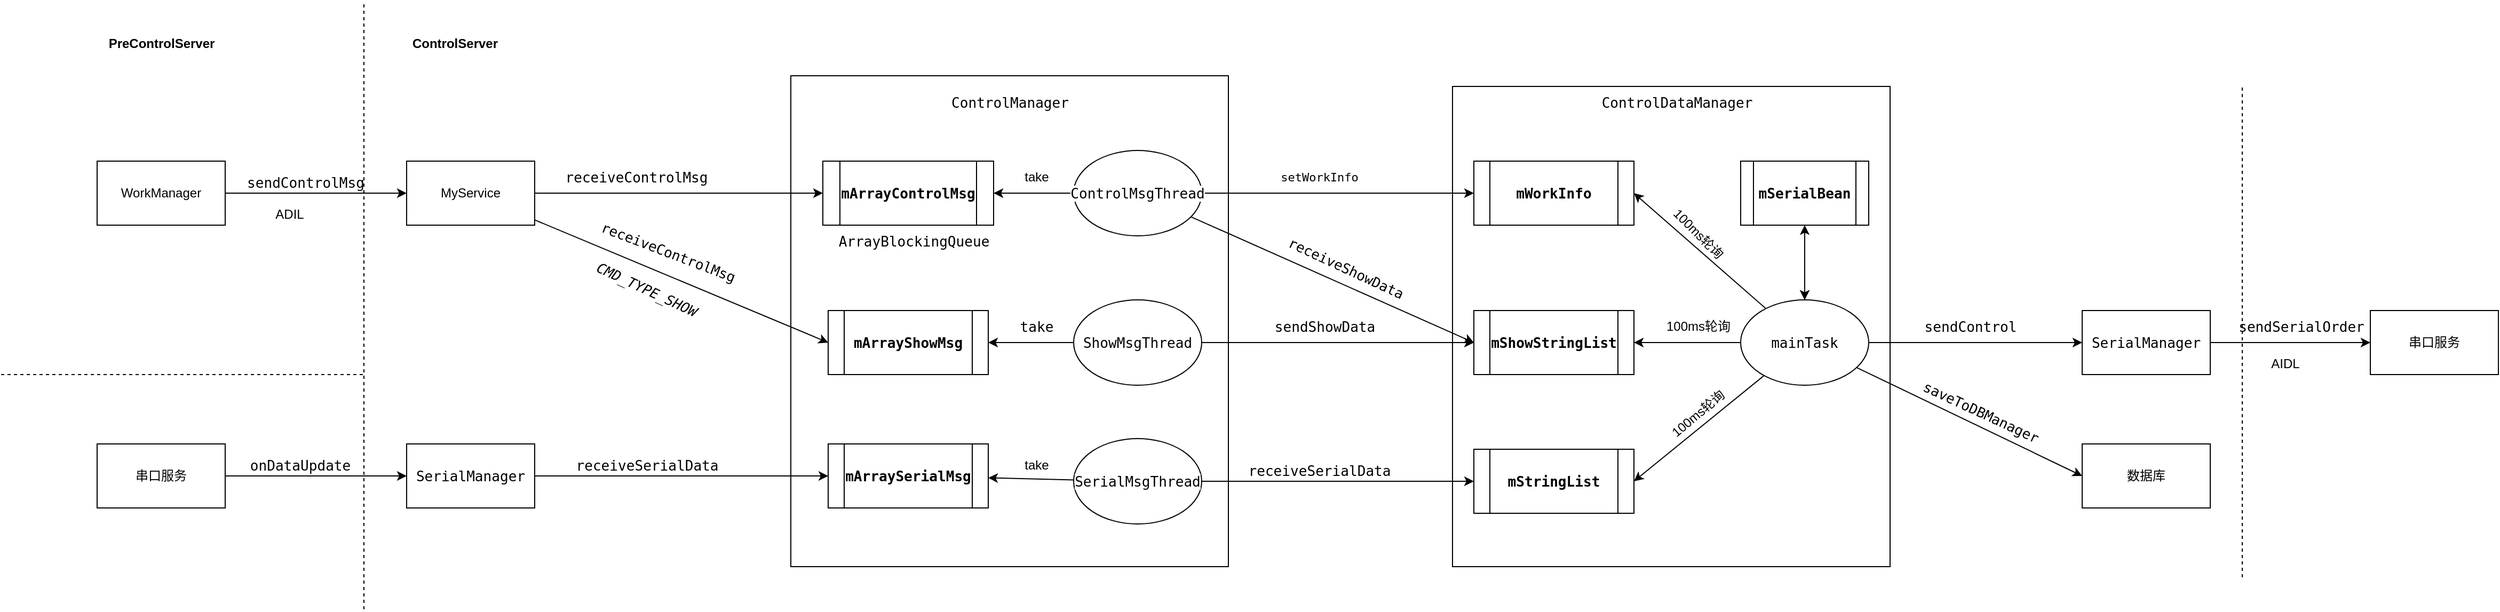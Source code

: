<mxfile version="14.8.2" type="github">
  <diagram id="GXnI0iMTj2cHC1lOnszO" name="Page-1">
    <mxGraphModel dx="1862" dy="594" grid="1" gridSize="10" guides="1" tooltips="1" connect="1" arrows="1" fold="1" page="1" pageScale="1" pageWidth="827" pageHeight="1169" math="0" shadow="0">
      <root>
        <mxCell id="0" />
        <mxCell id="1" parent="0" />
        <mxCell id="vF5ghhq5Yg48Jj5as7LA-7" value="" style="rounded=0;whiteSpace=wrap;html=1;" parent="1" vertex="1">
          <mxGeometry x="540" y="110" width="410" height="450" as="geometry" />
        </mxCell>
        <mxCell id="vF5ghhq5Yg48Jj5as7LA-6" value="" style="rounded=0;whiteSpace=wrap;html=1;" parent="1" vertex="1">
          <mxGeometry x="-80" y="100" width="410" height="460" as="geometry" />
        </mxCell>
        <mxCell id="vF5ghhq5Yg48Jj5as7LA-2" value="&lt;pre style=&quot;background-color: rgb(255 , 255 , 255) ; font-family: &amp;#34;jetbrains mono&amp;#34; , monospace ; font-size: 9.8pt&quot;&gt;ControlManager&lt;/pre&gt;" style="text;html=1;align=center;verticalAlign=middle;resizable=0;points=[];autosize=1;strokeColor=none;" parent="1" vertex="1">
          <mxGeometry x="70" y="100" width="110" height="50" as="geometry" />
        </mxCell>
        <mxCell id="JdYMFB5UEBQZJn8opRw6-7" style="rounded=0;orthogonalLoop=1;jettySize=auto;html=1;entryX=0;entryY=0.5;entryDx=0;entryDy=0;" edge="1" parent="1" source="vF5ghhq5Yg48Jj5as7LA-3" target="JdYMFB5UEBQZJn8opRw6-5">
          <mxGeometry relative="1" as="geometry" />
        </mxCell>
        <mxCell id="JdYMFB5UEBQZJn8opRw6-15" style="edgeStyle=none;rounded=0;orthogonalLoop=1;jettySize=auto;html=1;entryX=0;entryY=0.5;entryDx=0;entryDy=0;" edge="1" parent="1" source="vF5ghhq5Yg48Jj5as7LA-3" target="JdYMFB5UEBQZJn8opRw6-14">
          <mxGeometry relative="1" as="geometry" />
        </mxCell>
        <mxCell id="JdYMFB5UEBQZJn8opRw6-89" style="edgeStyle=none;rounded=0;orthogonalLoop=1;jettySize=auto;html=1;" edge="1" parent="1" source="vF5ghhq5Yg48Jj5as7LA-3" target="JdYMFB5UEBQZJn8opRw6-8">
          <mxGeometry relative="1" as="geometry" />
        </mxCell>
        <mxCell id="vF5ghhq5Yg48Jj5as7LA-3" value="&lt;pre style=&quot;background-color: rgb(255 , 255 , 255) ; font-family: &amp;#34;jetbrains mono&amp;#34; , monospace ; font-size: 9.8pt&quot;&gt;ControlMsgThread&lt;/pre&gt;" style="ellipse;whiteSpace=wrap;html=1;" parent="1" vertex="1">
          <mxGeometry x="185" y="170" width="120" height="80" as="geometry" />
        </mxCell>
        <mxCell id="JdYMFB5UEBQZJn8opRw6-46" style="edgeStyle=none;rounded=0;orthogonalLoop=1;jettySize=auto;html=1;" edge="1" parent="1" source="vF5ghhq5Yg48Jj5as7LA-4" target="JdYMFB5UEBQZJn8opRw6-14">
          <mxGeometry relative="1" as="geometry" />
        </mxCell>
        <mxCell id="JdYMFB5UEBQZJn8opRw6-91" style="edgeStyle=none;rounded=0;orthogonalLoop=1;jettySize=auto;html=1;entryX=1;entryY=0.5;entryDx=0;entryDy=0;" edge="1" parent="1" source="vF5ghhq5Yg48Jj5as7LA-4" target="JdYMFB5UEBQZJn8opRw6-40">
          <mxGeometry relative="1" as="geometry" />
        </mxCell>
        <mxCell id="vF5ghhq5Yg48Jj5as7LA-4" value="&lt;pre style=&quot;background-color: rgb(255 , 255 , 255) ; font-family: &amp;#34;jetbrains mono&amp;#34; , monospace ; font-size: 9.8pt&quot;&gt;ShowMsgThread&lt;/pre&gt;" style="ellipse;whiteSpace=wrap;html=1;" parent="1" vertex="1">
          <mxGeometry x="185" y="310" width="120" height="80" as="geometry" />
        </mxCell>
        <mxCell id="JdYMFB5UEBQZJn8opRw6-63" style="edgeStyle=none;rounded=0;orthogonalLoop=1;jettySize=auto;html=1;entryX=0;entryY=0.5;entryDx=0;entryDy=0;" edge="1" parent="1" source="vF5ghhq5Yg48Jj5as7LA-5" target="JdYMFB5UEBQZJn8opRw6-62">
          <mxGeometry relative="1" as="geometry" />
        </mxCell>
        <mxCell id="JdYMFB5UEBQZJn8opRw6-92" style="edgeStyle=none;rounded=0;orthogonalLoop=1;jettySize=auto;html=1;" edge="1" parent="1" source="vF5ghhq5Yg48Jj5as7LA-5" target="JdYMFB5UEBQZJn8opRw6-49">
          <mxGeometry relative="1" as="geometry" />
        </mxCell>
        <mxCell id="vF5ghhq5Yg48Jj5as7LA-5" value="&lt;pre style=&quot;background-color: rgb(255 , 255 , 255) ; font-family: &amp;#34;jetbrains mono&amp;#34; , monospace ; font-size: 9.8pt&quot;&gt;SerialMsgThread&lt;/pre&gt;" style="ellipse;whiteSpace=wrap;html=1;" parent="1" vertex="1">
          <mxGeometry x="185" y="440" width="120" height="80" as="geometry" />
        </mxCell>
        <mxCell id="JdYMFB5UEBQZJn8opRw6-5" value="&lt;pre style=&quot;background-color: rgb(255 , 255 , 255) ; font-family: &amp;#34;jetbrains mono&amp;#34; , monospace ; font-size: 9.8pt&quot;&gt;&lt;span style=&quot;font-weight: bold&quot;&gt;mWorkInfo&lt;/span&gt;&lt;/pre&gt;" style="shape=process;whiteSpace=wrap;html=1;backgroundOutline=1;" vertex="1" parent="1">
          <mxGeometry x="560" y="180" width="150" height="60" as="geometry" />
        </mxCell>
        <mxCell id="JdYMFB5UEBQZJn8opRw6-6" style="rounded=0;orthogonalLoop=1;jettySize=auto;html=1;entryX=1;entryY=0.5;entryDx=0;entryDy=0;" edge="1" parent="1" source="vF5ghhq5Yg48Jj5as7LA-8" target="JdYMFB5UEBQZJn8opRw6-5">
          <mxGeometry relative="1" as="geometry" />
        </mxCell>
        <mxCell id="vF5ghhq5Yg48Jj5as7LA-13" value="100ms轮询" style="text;html=1;align=center;verticalAlign=middle;resizable=0;points=[];autosize=1;strokeColor=none;" parent="1" vertex="1">
          <mxGeometry x="730" y="325" width="80" height="20" as="geometry" />
        </mxCell>
        <mxCell id="JdYMFB5UEBQZJn8opRw6-8" value="&lt;pre style=&quot;background-color: rgb(255 , 255 , 255) ; font-family: &amp;#34;jetbrains mono&amp;#34; , monospace ; font-size: 9.8pt&quot;&gt;&lt;span style=&quot;font-weight: bold&quot;&gt;mArrayControlMsg&lt;/span&gt;&lt;/pre&gt;" style="shape=process;whiteSpace=wrap;html=1;backgroundOutline=1;" vertex="1" parent="1">
          <mxGeometry x="-50" y="180" width="160" height="60" as="geometry" />
        </mxCell>
        <mxCell id="JdYMFB5UEBQZJn8opRw6-10" value="take" style="text;html=1;align=center;verticalAlign=middle;resizable=0;points=[];autosize=1;strokeColor=none;" vertex="1" parent="1">
          <mxGeometry x="130" y="185" width="40" height="20" as="geometry" />
        </mxCell>
        <mxCell id="JdYMFB5UEBQZJn8opRw6-11" value="&lt;pre style=&quot;background-color: rgb(255 , 255 , 255) ; font-family: &amp;#34;jetbrains mono&amp;#34; , monospace ; font-size: 9.8pt&quot;&gt;ArrayBlockingQueue&lt;/pre&gt;" style="text;html=1;align=center;verticalAlign=middle;resizable=0;points=[];autosize=1;strokeColor=none;" vertex="1" parent="1">
          <mxGeometry x="-35" y="230" width="140" height="50" as="geometry" />
        </mxCell>
        <mxCell id="JdYMFB5UEBQZJn8opRw6-14" value="&lt;pre style=&quot;background-color: rgb(255 , 255 , 255) ; font-family: &amp;#34;jetbrains mono&amp;#34; , monospace ; font-size: 9.8pt&quot;&gt;&lt;span style=&quot;font-weight: bold&quot;&gt;mShowStringList&lt;/span&gt;&lt;/pre&gt;" style="shape=process;whiteSpace=wrap;html=1;backgroundOutline=1;" vertex="1" parent="1">
          <mxGeometry x="560" y="320" width="150" height="60" as="geometry" />
        </mxCell>
        <mxCell id="JdYMFB5UEBQZJn8opRw6-17" style="edgeStyle=none;rounded=0;orthogonalLoop=1;jettySize=auto;html=1;entryX=1;entryY=0.5;entryDx=0;entryDy=0;" edge="1" parent="1" source="vF5ghhq5Yg48Jj5as7LA-8" target="JdYMFB5UEBQZJn8opRw6-14">
          <mxGeometry relative="1" as="geometry" />
        </mxCell>
        <mxCell id="JdYMFB5UEBQZJn8opRw6-18" value="100ms轮询" style="text;html=1;align=center;verticalAlign=middle;resizable=0;points=[];autosize=1;strokeColor=none;rotation=45;" vertex="1" parent="1">
          <mxGeometry x="730" y="238" width="80" height="20" as="geometry" />
        </mxCell>
        <mxCell id="JdYMFB5UEBQZJn8opRw6-19" value="&lt;pre style=&quot;background-color: rgb(255 , 255 , 255) ; font-family: &amp;#34;jetbrains mono&amp;#34; , monospace&quot;&gt;&lt;font style=&quot;font-size: 11px&quot;&gt;setWorkInfo&lt;/font&gt;&lt;/pre&gt;" style="text;html=1;align=center;verticalAlign=middle;resizable=0;points=[];autosize=1;strokeColor=none;rotation=0;" vertex="1" parent="1">
          <mxGeometry x="375" y="175" width="80" height="40" as="geometry" />
        </mxCell>
        <mxCell id="JdYMFB5UEBQZJn8opRw6-20" value="&lt;pre style=&quot;background-color: rgb(255 , 255 , 255) ; font-family: &amp;#34;jetbrains mono&amp;#34; , monospace&quot;&gt;&lt;font style=&quot;font-size: 13px&quot;&gt;receiveShowData&lt;/font&gt;&lt;/pre&gt;" style="text;html=1;align=center;verticalAlign=middle;resizable=0;points=[];autosize=1;strokeColor=none;rotation=25;" vertex="1" parent="1">
          <mxGeometry x="380" y="260" width="120" height="40" as="geometry" />
        </mxCell>
        <mxCell id="JdYMFB5UEBQZJn8opRw6-27" style="edgeStyle=none;rounded=0;orthogonalLoop=1;jettySize=auto;html=1;entryX=0;entryY=0.5;entryDx=0;entryDy=0;" edge="1" parent="1" source="JdYMFB5UEBQZJn8opRw6-26" target="JdYMFB5UEBQZJn8opRw6-8">
          <mxGeometry relative="1" as="geometry" />
        </mxCell>
        <mxCell id="JdYMFB5UEBQZJn8opRw6-41" style="edgeStyle=none;rounded=0;orthogonalLoop=1;jettySize=auto;html=1;entryX=0;entryY=0.5;entryDx=0;entryDy=0;" edge="1" parent="1" source="JdYMFB5UEBQZJn8opRw6-26" target="JdYMFB5UEBQZJn8opRw6-40">
          <mxGeometry relative="1" as="geometry" />
        </mxCell>
        <mxCell id="JdYMFB5UEBQZJn8opRw6-26" value="MyService" style="rounded=0;whiteSpace=wrap;html=1;" vertex="1" parent="1">
          <mxGeometry x="-440" y="180" width="120" height="60" as="geometry" />
        </mxCell>
        <mxCell id="JdYMFB5UEBQZJn8opRw6-29" value="&lt;pre style=&quot;background-color: rgb(255 , 255 , 255) ; font-family: &amp;#34;jetbrains mono&amp;#34; , monospace ; font-size: 9.8pt&quot;&gt;&lt;br&gt;&lt;/pre&gt;" style="text;html=1;align=center;verticalAlign=middle;resizable=0;points=[];autosize=1;strokeColor=none;" vertex="1" parent="1">
          <mxGeometry x="-255" y="170" width="20" height="50" as="geometry" />
        </mxCell>
        <mxCell id="JdYMFB5UEBQZJn8opRw6-32" style="edgeStyle=none;rounded=0;orthogonalLoop=1;jettySize=auto;html=1;entryX=0;entryY=0.5;entryDx=0;entryDy=0;" edge="1" parent="1" source="JdYMFB5UEBQZJn8opRw6-31" target="JdYMFB5UEBQZJn8opRw6-26">
          <mxGeometry relative="1" as="geometry" />
        </mxCell>
        <mxCell id="JdYMFB5UEBQZJn8opRw6-31" value="WorkManager" style="rounded=0;whiteSpace=wrap;html=1;" vertex="1" parent="1">
          <mxGeometry x="-730" y="180" width="120" height="60" as="geometry" />
        </mxCell>
        <mxCell id="JdYMFB5UEBQZJn8opRw6-33" value="&lt;pre style=&quot;background-color: rgb(255 , 255 , 255) ; font-family: &amp;#34;jetbrains mono&amp;#34; , monospace ; font-size: 9.8pt&quot;&gt;sendControlMsg&lt;/pre&gt;" style="text;html=1;align=center;verticalAlign=middle;resizable=0;points=[];autosize=1;strokeColor=none;" vertex="1" parent="1">
          <mxGeometry x="-590" y="175" width="110" height="50" as="geometry" />
        </mxCell>
        <mxCell id="JdYMFB5UEBQZJn8opRw6-36" value="" style="endArrow=none;dashed=1;html=1;" edge="1" parent="1">
          <mxGeometry width="50" height="50" relative="1" as="geometry">
            <mxPoint x="-480" y="600" as="sourcePoint" />
            <mxPoint x="-480" y="30" as="targetPoint" />
          </mxGeometry>
        </mxCell>
        <mxCell id="JdYMFB5UEBQZJn8opRw6-37" value="&lt;b&gt;PreControlServer&lt;/b&gt;" style="text;html=1;align=center;verticalAlign=middle;resizable=0;points=[];autosize=1;strokeColor=none;" vertex="1" parent="1">
          <mxGeometry x="-730" y="60" width="120" height="20" as="geometry" />
        </mxCell>
        <mxCell id="JdYMFB5UEBQZJn8opRw6-38" value="&lt;b&gt;ControlServer&lt;/b&gt;" style="text;html=1;align=center;verticalAlign=middle;resizable=0;points=[];autosize=1;strokeColor=none;" vertex="1" parent="1">
          <mxGeometry x="-445" y="60" width="100" height="20" as="geometry" />
        </mxCell>
        <mxCell id="JdYMFB5UEBQZJn8opRw6-40" value="&lt;pre style=&quot;background-color: rgb(255 , 255 , 255) ; font-family: &amp;#34;jetbrains mono&amp;#34; , monospace ; font-size: 9.8pt&quot;&gt;&lt;span style=&quot;font-weight: bold&quot;&gt;mArrayShowMsg&lt;/span&gt;&lt;/pre&gt;" style="shape=process;whiteSpace=wrap;html=1;backgroundOutline=1;" vertex="1" parent="1">
          <mxGeometry x="-45" y="320" width="150" height="60" as="geometry" />
        </mxCell>
        <mxCell id="JdYMFB5UEBQZJn8opRw6-42" value="&lt;pre style=&quot;background-color: rgb(255 , 255 , 255) ; font-family: &amp;#34;jetbrains mono&amp;#34; , monospace ; font-size: 9.8pt&quot;&gt;&lt;span style=&quot;font-style: italic&quot;&gt;CMD_TYPE_SHOW&lt;/span&gt;&lt;/pre&gt;" style="text;html=1;align=center;verticalAlign=middle;resizable=0;points=[];autosize=1;strokeColor=none;rotation=25;" vertex="1" parent="1">
          <mxGeometry x="-280" y="275" width="130" height="50" as="geometry" />
        </mxCell>
        <mxCell id="JdYMFB5UEBQZJn8opRw6-44" value="&lt;pre style=&quot;background-color: rgb(255 , 255 , 255) ; font-family: &amp;#34;jetbrains mono&amp;#34; , monospace ; font-size: 9.8pt&quot;&gt;take&lt;/pre&gt;" style="text;html=1;align=center;verticalAlign=middle;resizable=0;points=[];autosize=1;strokeColor=none;" vertex="1" parent="1">
          <mxGeometry x="130" y="310" width="40" height="50" as="geometry" />
        </mxCell>
        <mxCell id="JdYMFB5UEBQZJn8opRw6-49" value="&lt;pre style=&quot;background-color: rgb(255 , 255 , 255) ; font-family: &amp;#34;jetbrains mono&amp;#34; , monospace ; font-size: 9.8pt&quot;&gt;&lt;span style=&quot;font-weight: bold&quot;&gt;mArraySerialMsg&lt;/span&gt;&lt;/pre&gt;" style="shape=process;whiteSpace=wrap;html=1;backgroundOutline=1;" vertex="1" parent="1">
          <mxGeometry x="-45" y="445" width="150" height="60" as="geometry" />
        </mxCell>
        <mxCell id="JdYMFB5UEBQZJn8opRw6-51" value="&lt;span&gt;ADIL&lt;/span&gt;" style="text;html=1;align=center;verticalAlign=middle;resizable=0;points=[];autosize=1;strokeColor=none;" vertex="1" parent="1">
          <mxGeometry x="-570" y="220" width="40" height="20" as="geometry" />
        </mxCell>
        <mxCell id="JdYMFB5UEBQZJn8opRw6-52" value="" style="endArrow=none;dashed=1;html=1;" edge="1" parent="1">
          <mxGeometry width="50" height="50" relative="1" as="geometry">
            <mxPoint x="-820" y="380" as="sourcePoint" />
            <mxPoint x="-480" y="380" as="targetPoint" />
          </mxGeometry>
        </mxCell>
        <mxCell id="JdYMFB5UEBQZJn8opRw6-56" style="edgeStyle=none;rounded=0;orthogonalLoop=1;jettySize=auto;html=1;entryX=0;entryY=0.5;entryDx=0;entryDy=0;" edge="1" parent="1" source="JdYMFB5UEBQZJn8opRw6-54" target="JdYMFB5UEBQZJn8opRw6-55">
          <mxGeometry relative="1" as="geometry" />
        </mxCell>
        <mxCell id="JdYMFB5UEBQZJn8opRw6-54" value="串口服务" style="whiteSpace=wrap;html=1;" vertex="1" parent="1">
          <mxGeometry x="-730" y="445" width="120" height="60" as="geometry" />
        </mxCell>
        <mxCell id="JdYMFB5UEBQZJn8opRw6-87" style="edgeStyle=none;rounded=0;orthogonalLoop=1;jettySize=auto;html=1;" edge="1" parent="1" source="JdYMFB5UEBQZJn8opRw6-55" target="JdYMFB5UEBQZJn8opRw6-49">
          <mxGeometry relative="1" as="geometry" />
        </mxCell>
        <mxCell id="JdYMFB5UEBQZJn8opRw6-55" value="&lt;pre style=&quot;background-color: rgb(255 , 255 , 255) ; font-family: &amp;#34;jetbrains mono&amp;#34; , monospace ; font-size: 9.8pt&quot;&gt;SerialManager&lt;/pre&gt;" style="whiteSpace=wrap;html=1;" vertex="1" parent="1">
          <mxGeometry x="-440" y="445" width="120" height="60" as="geometry" />
        </mxCell>
        <mxCell id="JdYMFB5UEBQZJn8opRw6-57" value="&lt;pre style=&quot;background-color: rgb(255 , 255 , 255) ; font-family: &amp;#34;jetbrains mono&amp;#34; , monospace ; font-size: 9.8pt&quot;&gt;onDataUpdate&lt;/pre&gt;" style="text;html=1;align=center;verticalAlign=middle;resizable=0;points=[];autosize=1;strokeColor=none;" vertex="1" parent="1">
          <mxGeometry x="-590" y="440" width="100" height="50" as="geometry" />
        </mxCell>
        <mxCell id="JdYMFB5UEBQZJn8opRw6-61" value="take" style="text;html=1;align=center;verticalAlign=middle;resizable=0;points=[];autosize=1;strokeColor=none;" vertex="1" parent="1">
          <mxGeometry x="130" y="455" width="40" height="20" as="geometry" />
        </mxCell>
        <mxCell id="JdYMFB5UEBQZJn8opRw6-62" value="&lt;pre style=&quot;background-color: rgb(255 , 255 , 255) ; font-family: &amp;#34;jetbrains mono&amp;#34; , monospace ; font-size: 9.8pt&quot;&gt;&lt;span style=&quot;font-weight: bold&quot;&gt;mStringList&lt;/span&gt;&lt;/pre&gt;" style="shape=process;whiteSpace=wrap;html=1;backgroundOutline=1;" vertex="1" parent="1">
          <mxGeometry x="560" y="450" width="150" height="60" as="geometry" />
        </mxCell>
        <mxCell id="JdYMFB5UEBQZJn8opRw6-64" value="&lt;pre style=&quot;background-color: rgb(255 , 255 , 255) ; font-family: &amp;#34;jetbrains mono&amp;#34; , monospace ; font-size: 9.8pt&quot;&gt;receiveSerialData&lt;/pre&gt;" style="text;html=1;align=center;verticalAlign=middle;resizable=0;points=[];autosize=1;strokeColor=none;" vertex="1" parent="1">
          <mxGeometry x="355" y="445" width="120" height="50" as="geometry" />
        </mxCell>
        <mxCell id="JdYMFB5UEBQZJn8opRw6-65" style="edgeStyle=none;rounded=0;orthogonalLoop=1;jettySize=auto;html=1;entryX=1;entryY=0.5;entryDx=0;entryDy=0;" edge="1" parent="1" source="vF5ghhq5Yg48Jj5as7LA-8" target="JdYMFB5UEBQZJn8opRw6-62">
          <mxGeometry relative="1" as="geometry" />
        </mxCell>
        <mxCell id="JdYMFB5UEBQZJn8opRw6-66" value="100ms轮询" style="text;html=1;align=center;verticalAlign=middle;resizable=0;points=[];autosize=1;strokeColor=none;rotation=-40;" vertex="1" parent="1">
          <mxGeometry x="730" y="407" width="80" height="20" as="geometry" />
        </mxCell>
        <mxCell id="JdYMFB5UEBQZJn8opRw6-71" style="edgeStyle=none;rounded=0;orthogonalLoop=1;jettySize=auto;html=1;" edge="1" parent="1" source="JdYMFB5UEBQZJn8opRw6-67" target="JdYMFB5UEBQZJn8opRw6-70">
          <mxGeometry relative="1" as="geometry" />
        </mxCell>
        <mxCell id="JdYMFB5UEBQZJn8opRw6-67" value="&lt;pre style=&quot;background-color: rgb(255 , 255 , 255) ; font-family: &amp;#34;jetbrains mono&amp;#34; , monospace ; font-size: 9.8pt&quot;&gt;SerialManager&lt;/pre&gt;" style="whiteSpace=wrap;html=1;" vertex="1" parent="1">
          <mxGeometry x="1130" y="320" width="120" height="60" as="geometry" />
        </mxCell>
        <mxCell id="JdYMFB5UEBQZJn8opRw6-68" style="edgeStyle=none;rounded=0;orthogonalLoop=1;jettySize=auto;html=1;entryX=0;entryY=0.5;entryDx=0;entryDy=0;" edge="1" parent="1" source="vF5ghhq5Yg48Jj5as7LA-8" target="JdYMFB5UEBQZJn8opRw6-67">
          <mxGeometry relative="1" as="geometry" />
        </mxCell>
        <mxCell id="JdYMFB5UEBQZJn8opRw6-69" value="&lt;pre style=&quot;background-color: rgb(255 , 255 , 255) ; font-family: &amp;#34;jetbrains mono&amp;#34; , monospace ; font-size: 9.8pt&quot;&gt;sendControl&lt;/pre&gt;" style="text;html=1;align=center;verticalAlign=middle;resizable=0;points=[];autosize=1;strokeColor=none;" vertex="1" parent="1">
          <mxGeometry x="980" y="310" width="90" height="50" as="geometry" />
        </mxCell>
        <mxCell id="JdYMFB5UEBQZJn8opRw6-70" value="串口服务" style="whiteSpace=wrap;html=1;" vertex="1" parent="1">
          <mxGeometry x="1400" y="320" width="120" height="60" as="geometry" />
        </mxCell>
        <mxCell id="JdYMFB5UEBQZJn8opRw6-72" value="&lt;pre style=&quot;background-color: rgb(255 , 255 , 255) ; font-family: &amp;#34;jetbrains mono&amp;#34; , monospace ; font-size: 9.8pt&quot;&gt;sendSerialOrder&lt;/pre&gt;" style="text;html=1;align=center;verticalAlign=middle;resizable=0;points=[];autosize=1;strokeColor=none;" vertex="1" parent="1">
          <mxGeometry x="1280" y="310" width="110" height="50" as="geometry" />
        </mxCell>
        <mxCell id="JdYMFB5UEBQZJn8opRw6-73" value="AIDL" style="text;html=1;align=center;verticalAlign=middle;resizable=0;points=[];autosize=1;strokeColor=none;" vertex="1" parent="1">
          <mxGeometry x="1300" y="360" width="40" height="20" as="geometry" />
        </mxCell>
        <mxCell id="JdYMFB5UEBQZJn8opRw6-74" value="数据库" style="whiteSpace=wrap;html=1;" vertex="1" parent="1">
          <mxGeometry x="1130" y="445" width="120" height="60" as="geometry" />
        </mxCell>
        <mxCell id="JdYMFB5UEBQZJn8opRw6-75" style="edgeStyle=none;rounded=0;orthogonalLoop=1;jettySize=auto;html=1;entryX=0;entryY=0.5;entryDx=0;entryDy=0;" edge="1" parent="1" source="vF5ghhq5Yg48Jj5as7LA-8" target="JdYMFB5UEBQZJn8opRw6-74">
          <mxGeometry relative="1" as="geometry" />
        </mxCell>
        <mxCell id="JdYMFB5UEBQZJn8opRw6-76" value="&lt;pre style=&quot;background-color: rgb(255 , 255 , 255) ; font-family: &amp;#34;jetbrains mono&amp;#34; , monospace ; font-size: 9.8pt&quot;&gt;saveToDBManager&lt;/pre&gt;" style="text;html=1;align=center;verticalAlign=middle;resizable=0;points=[];autosize=1;strokeColor=none;rotation=25;" vertex="1" parent="1">
          <mxGeometry x="970" y="390" width="130" height="50" as="geometry" />
        </mxCell>
        <mxCell id="JdYMFB5UEBQZJn8opRw6-80" value="&lt;pre style=&quot;background-color: rgb(255 , 255 , 255) ; font-family: &amp;#34;jetbrains mono&amp;#34; , monospace ; font-size: 9.8pt&quot;&gt;sendShowData&lt;/pre&gt;" style="text;html=1;align=center;verticalAlign=middle;resizable=0;points=[];autosize=1;strokeColor=none;" vertex="1" parent="1">
          <mxGeometry x="365" y="310" width="110" height="50" as="geometry" />
        </mxCell>
        <mxCell id="JdYMFB5UEBQZJn8opRw6-81" value="" style="endArrow=none;dashed=1;html=1;" edge="1" parent="1">
          <mxGeometry width="50" height="50" relative="1" as="geometry">
            <mxPoint x="1280" y="570" as="sourcePoint" />
            <mxPoint x="1280" y="110" as="targetPoint" />
          </mxGeometry>
        </mxCell>
        <mxCell id="JdYMFB5UEBQZJn8opRw6-82" value="&lt;pre style=&quot;background-color: rgb(255 , 255 , 255) ; font-family: &amp;#34;jetbrains mono&amp;#34; , monospace ; font-size: 9.8pt&quot;&gt;receiveControlMsg&lt;/pre&gt;" style="text;html=1;align=center;verticalAlign=middle;resizable=0;points=[];autosize=1;strokeColor=none;rotation=21;" vertex="1" parent="1">
          <mxGeometry x="-260" y="240" width="130" height="50" as="geometry" />
        </mxCell>
        <mxCell id="JdYMFB5UEBQZJn8opRw6-84" value="&lt;pre style=&quot;background-color: rgb(255 , 255 , 255) ; font-family: &amp;#34;jetbrains mono&amp;#34; , monospace ; font-size: 9.8pt&quot;&gt;receiveControlMsg&lt;/pre&gt;" style="text;html=1;align=center;verticalAlign=middle;resizable=0;points=[];autosize=1;strokeColor=none;" vertex="1" parent="1">
          <mxGeometry x="-290" y="170" width="130" height="50" as="geometry" />
        </mxCell>
        <mxCell id="vF5ghhq5Yg48Jj5as7LA-8" value="&lt;pre style=&quot;background-color: rgb(255 , 255 , 255) ; font-family: &amp;#34;jetbrains mono&amp;#34; , monospace ; font-size: 9.8pt&quot;&gt;mainTask&lt;/pre&gt;" style="ellipse;whiteSpace=wrap;html=1;" parent="1" vertex="1">
          <mxGeometry x="810" y="310" width="120" height="80" as="geometry" />
        </mxCell>
        <mxCell id="vF5ghhq5Yg48Jj5as7LA-9" value="&lt;pre style=&quot;background-color: rgb(255 , 255 , 255) ; font-family: &amp;#34;jetbrains mono&amp;#34; , monospace ; font-size: 9.8pt&quot;&gt;ControlDataManager&lt;/pre&gt;" style="text;html=1;align=center;verticalAlign=middle;resizable=0;points=[];autosize=1;strokeColor=none;" parent="1" vertex="1">
          <mxGeometry x="680" y="100" width="140" height="50" as="geometry" />
        </mxCell>
        <mxCell id="JdYMFB5UEBQZJn8opRw6-88" value="&lt;pre style=&quot;background-color: rgb(255 , 255 , 255) ; font-family: &amp;#34;jetbrains mono&amp;#34; , monospace ; font-size: 9.8pt&quot;&gt;receiveSerialData&lt;/pre&gt;" style="text;html=1;align=center;verticalAlign=middle;resizable=0;points=[];autosize=1;strokeColor=none;" vertex="1" parent="1">
          <mxGeometry x="-275" y="440" width="120" height="50" as="geometry" />
        </mxCell>
        <mxCell id="JdYMFB5UEBQZJn8opRw6-96" style="edgeStyle=none;rounded=0;orthogonalLoop=1;jettySize=auto;html=1;" edge="1" parent="1" source="JdYMFB5UEBQZJn8opRw6-95" target="vF5ghhq5Yg48Jj5as7LA-8">
          <mxGeometry relative="1" as="geometry" />
        </mxCell>
        <mxCell id="JdYMFB5UEBQZJn8opRw6-97" value="" style="edgeStyle=none;rounded=0;orthogonalLoop=1;jettySize=auto;html=1;startArrow=classic;startFill=1;" edge="1" parent="1" source="JdYMFB5UEBQZJn8opRw6-95" target="vF5ghhq5Yg48Jj5as7LA-8">
          <mxGeometry relative="1" as="geometry" />
        </mxCell>
        <mxCell id="JdYMFB5UEBQZJn8opRw6-95" value="&lt;pre style=&quot;background-color: rgb(255 , 255 , 255) ; font-family: &amp;#34;jetbrains mono&amp;#34; , monospace ; font-size: 9.8pt&quot;&gt;&lt;span style=&quot;font-weight: bold&quot;&gt;mSerialBean&lt;/span&gt;&lt;/pre&gt;" style="shape=process;whiteSpace=wrap;html=1;backgroundOutline=1;rounded=0;" vertex="1" parent="1">
          <mxGeometry x="810" y="180" width="120" height="60" as="geometry" />
        </mxCell>
      </root>
    </mxGraphModel>
  </diagram>
</mxfile>
